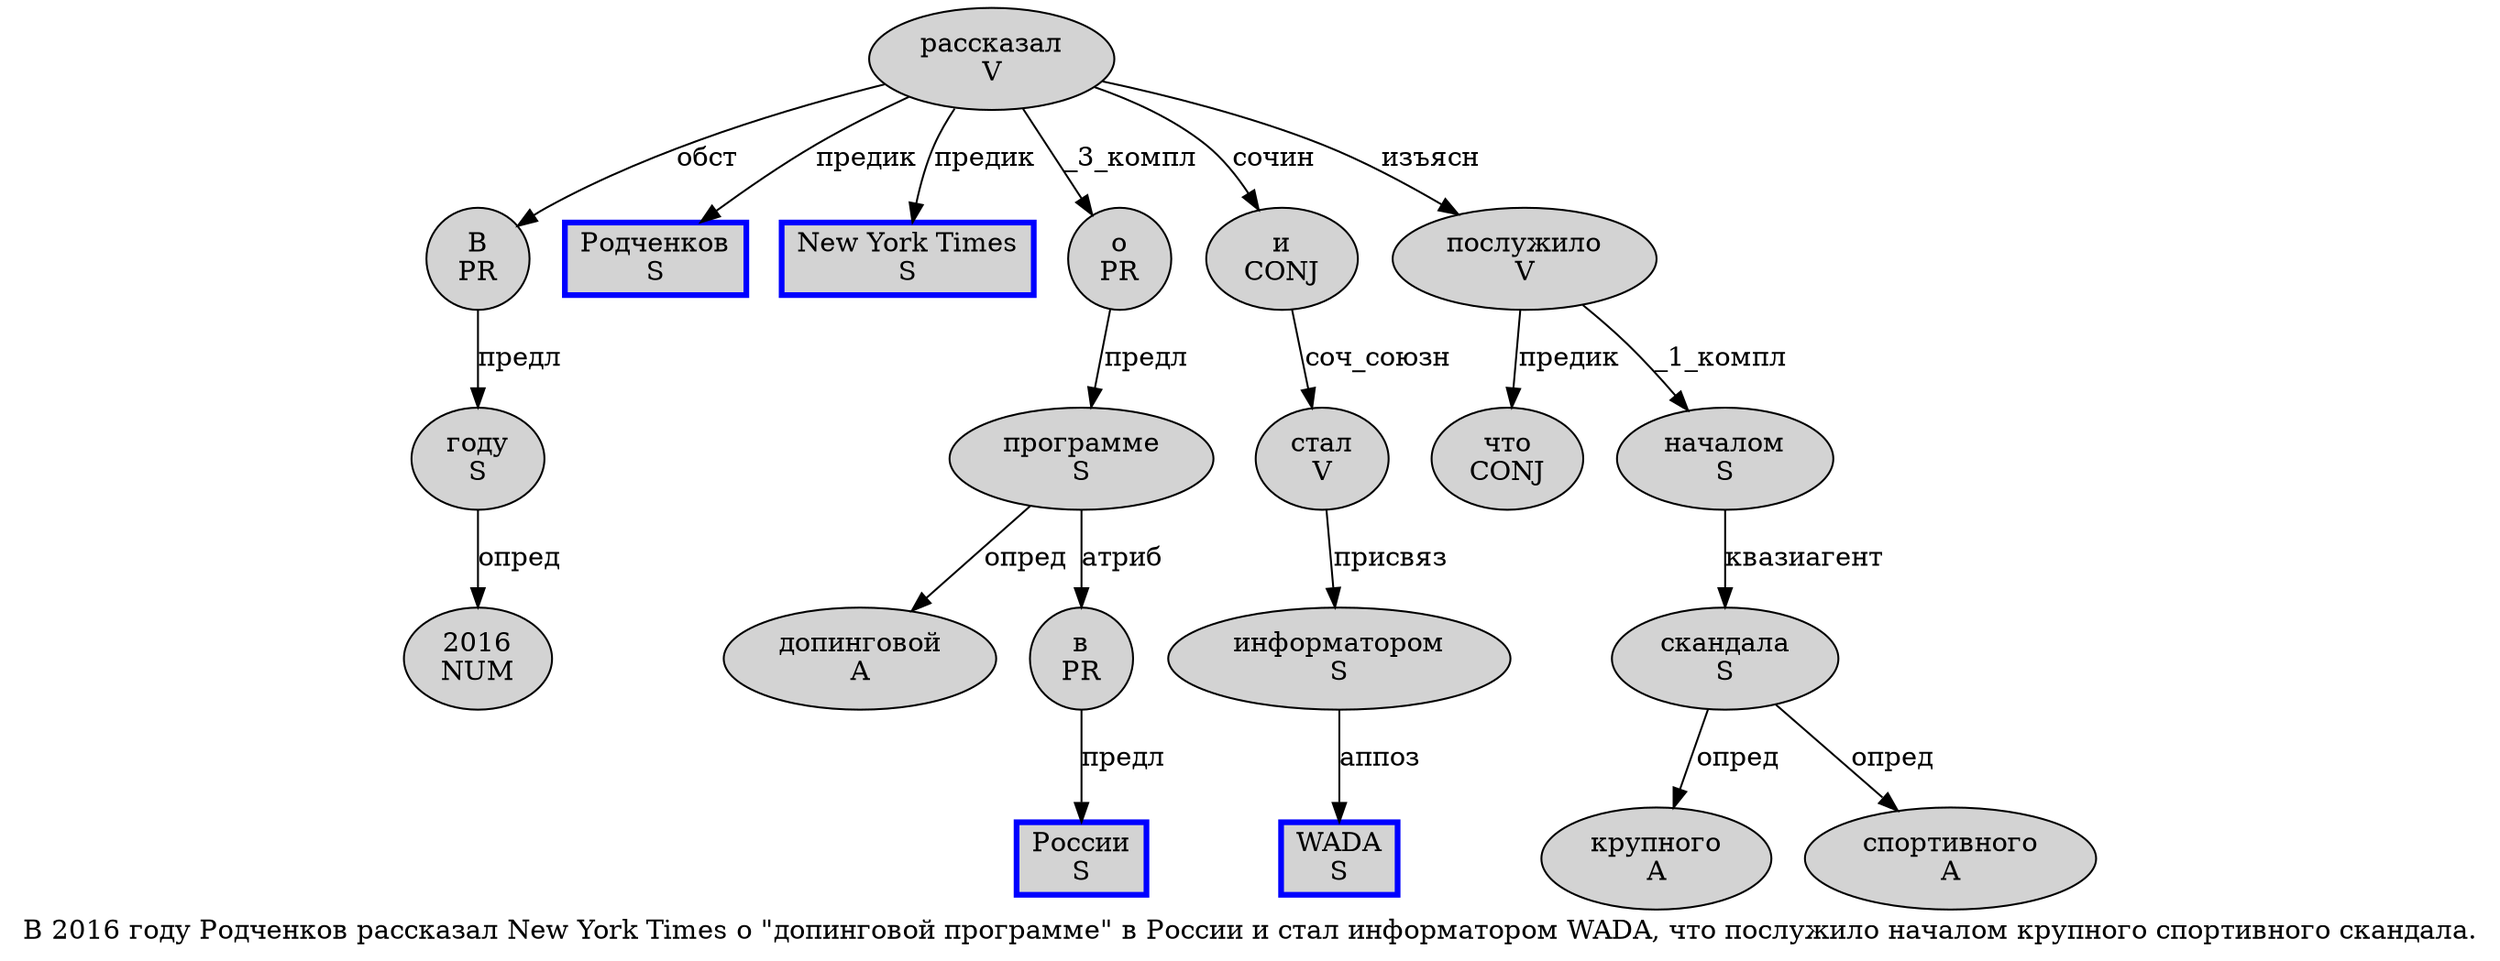 digraph SENTENCE_423 {
	graph [label="В 2016 году Родченков рассказал New York Times о \"допинговой программе\" в России и стал информатором WADA, что послужило началом крупного спортивного скандала."]
	node [style=filled]
		0 [label="В
PR" color="" fillcolor=lightgray penwidth=1 shape=ellipse]
		1 [label="2016
NUM" color="" fillcolor=lightgray penwidth=1 shape=ellipse]
		2 [label="году
S" color="" fillcolor=lightgray penwidth=1 shape=ellipse]
		3 [label="Родченков
S" color=blue fillcolor=lightgray penwidth=3 shape=box]
		4 [label="рассказал
V" color="" fillcolor=lightgray penwidth=1 shape=ellipse]
		5 [label="New York Times
S" color=blue fillcolor=lightgray penwidth=3 shape=box]
		6 [label="о
PR" color="" fillcolor=lightgray penwidth=1 shape=ellipse]
		8 [label="допинговой
A" color="" fillcolor=lightgray penwidth=1 shape=ellipse]
		9 [label="программе
S" color="" fillcolor=lightgray penwidth=1 shape=ellipse]
		11 [label="в
PR" color="" fillcolor=lightgray penwidth=1 shape=ellipse]
		12 [label="России
S" color=blue fillcolor=lightgray penwidth=3 shape=box]
		13 [label="и
CONJ" color="" fillcolor=lightgray penwidth=1 shape=ellipse]
		14 [label="стал
V" color="" fillcolor=lightgray penwidth=1 shape=ellipse]
		15 [label="информатором
S" color="" fillcolor=lightgray penwidth=1 shape=ellipse]
		16 [label="WADA
S" color=blue fillcolor=lightgray penwidth=3 shape=box]
		18 [label="что
CONJ" color="" fillcolor=lightgray penwidth=1 shape=ellipse]
		19 [label="послужило
V" color="" fillcolor=lightgray penwidth=1 shape=ellipse]
		20 [label="началом
S" color="" fillcolor=lightgray penwidth=1 shape=ellipse]
		21 [label="крупного
A" color="" fillcolor=lightgray penwidth=1 shape=ellipse]
		22 [label="спортивного
A" color="" fillcolor=lightgray penwidth=1 shape=ellipse]
		23 [label="скандала
S" color="" fillcolor=lightgray penwidth=1 shape=ellipse]
			13 -> 14 [label="соч_союзн"]
			14 -> 15 [label="присвяз"]
			19 -> 18 [label="предик"]
			19 -> 20 [label="_1_компл"]
			20 -> 23 [label="квазиагент"]
			0 -> 2 [label="предл"]
			23 -> 21 [label="опред"]
			23 -> 22 [label="опред"]
			4 -> 0 [label="обст"]
			4 -> 3 [label="предик"]
			4 -> 5 [label="предик"]
			4 -> 6 [label="_3_компл"]
			4 -> 13 [label="сочин"]
			4 -> 19 [label="изъясн"]
			11 -> 12 [label="предл"]
			6 -> 9 [label="предл"]
			15 -> 16 [label="аппоз"]
			9 -> 8 [label="опред"]
			9 -> 11 [label="атриб"]
			2 -> 1 [label="опред"]
}
